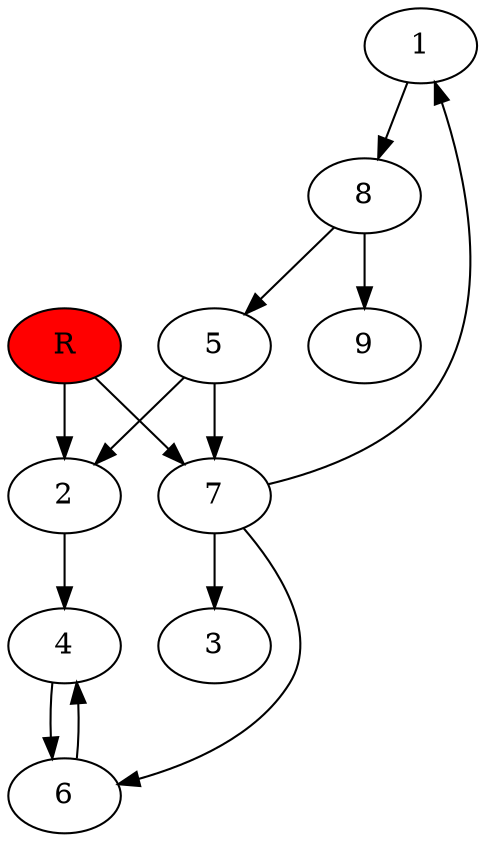 digraph prb36054 {
	1
	2
	3
	4
	5
	6
	7
	8
	R [fillcolor="#ff0000" style=filled]
	1 -> 8
	2 -> 4
	4 -> 6
	5 -> 2
	5 -> 7
	6 -> 4
	7 -> 1
	7 -> 3
	7 -> 6
	8 -> 5
	8 -> 9
	R -> 2
	R -> 7
}
